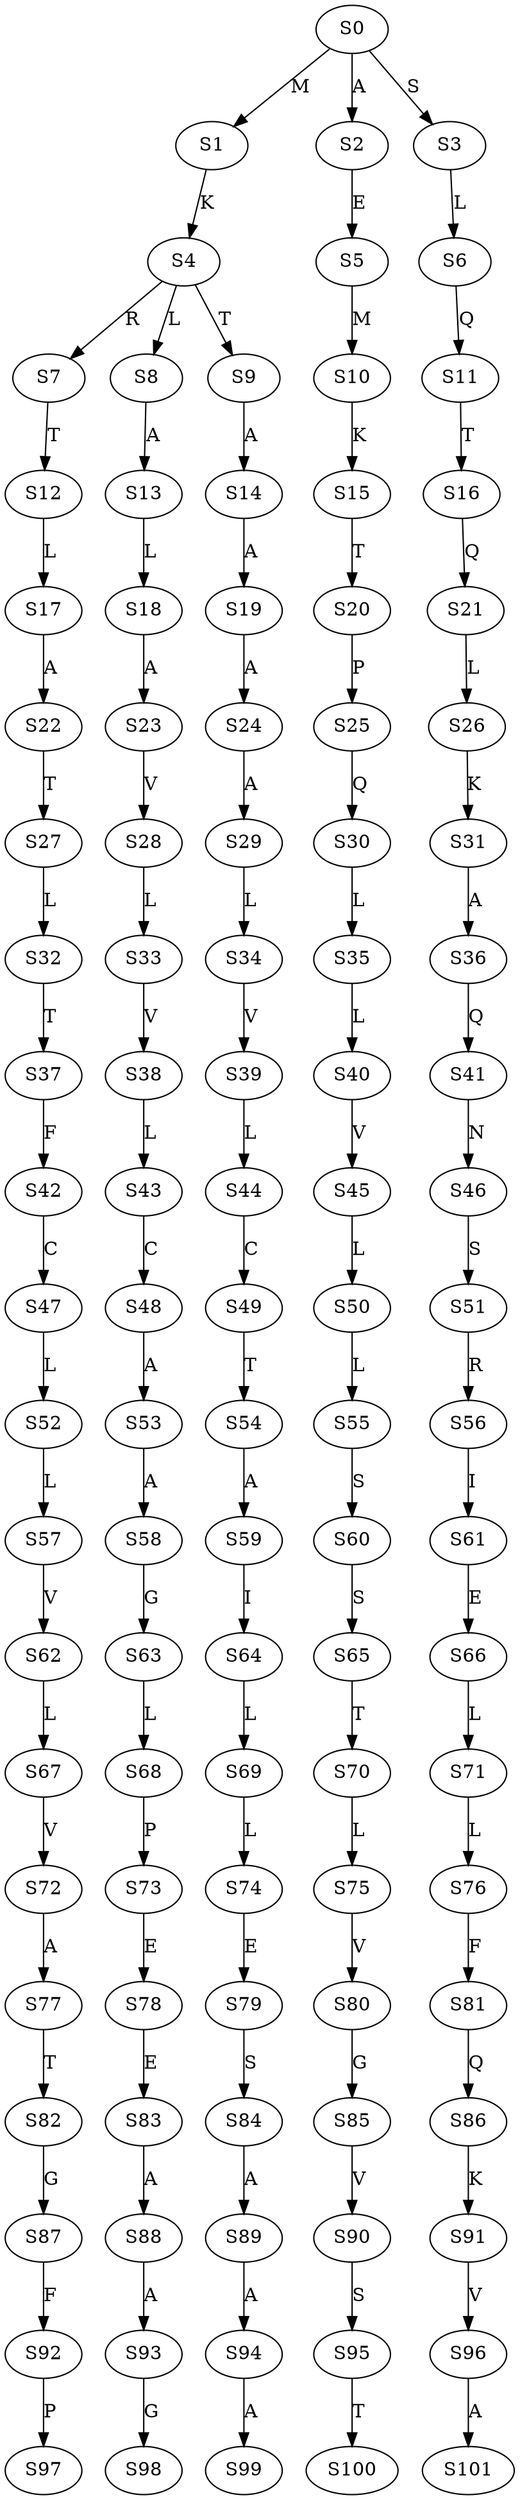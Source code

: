 strict digraph  {
	S0 -> S1 [ label = M ];
	S0 -> S2 [ label = A ];
	S0 -> S3 [ label = S ];
	S1 -> S4 [ label = K ];
	S2 -> S5 [ label = E ];
	S3 -> S6 [ label = L ];
	S4 -> S7 [ label = R ];
	S4 -> S8 [ label = L ];
	S4 -> S9 [ label = T ];
	S5 -> S10 [ label = M ];
	S6 -> S11 [ label = Q ];
	S7 -> S12 [ label = T ];
	S8 -> S13 [ label = A ];
	S9 -> S14 [ label = A ];
	S10 -> S15 [ label = K ];
	S11 -> S16 [ label = T ];
	S12 -> S17 [ label = L ];
	S13 -> S18 [ label = L ];
	S14 -> S19 [ label = A ];
	S15 -> S20 [ label = T ];
	S16 -> S21 [ label = Q ];
	S17 -> S22 [ label = A ];
	S18 -> S23 [ label = A ];
	S19 -> S24 [ label = A ];
	S20 -> S25 [ label = P ];
	S21 -> S26 [ label = L ];
	S22 -> S27 [ label = T ];
	S23 -> S28 [ label = V ];
	S24 -> S29 [ label = A ];
	S25 -> S30 [ label = Q ];
	S26 -> S31 [ label = K ];
	S27 -> S32 [ label = L ];
	S28 -> S33 [ label = L ];
	S29 -> S34 [ label = L ];
	S30 -> S35 [ label = L ];
	S31 -> S36 [ label = A ];
	S32 -> S37 [ label = T ];
	S33 -> S38 [ label = V ];
	S34 -> S39 [ label = V ];
	S35 -> S40 [ label = L ];
	S36 -> S41 [ label = Q ];
	S37 -> S42 [ label = F ];
	S38 -> S43 [ label = L ];
	S39 -> S44 [ label = L ];
	S40 -> S45 [ label = V ];
	S41 -> S46 [ label = N ];
	S42 -> S47 [ label = C ];
	S43 -> S48 [ label = C ];
	S44 -> S49 [ label = C ];
	S45 -> S50 [ label = L ];
	S46 -> S51 [ label = S ];
	S47 -> S52 [ label = L ];
	S48 -> S53 [ label = A ];
	S49 -> S54 [ label = T ];
	S50 -> S55 [ label = L ];
	S51 -> S56 [ label = R ];
	S52 -> S57 [ label = L ];
	S53 -> S58 [ label = A ];
	S54 -> S59 [ label = A ];
	S55 -> S60 [ label = S ];
	S56 -> S61 [ label = I ];
	S57 -> S62 [ label = V ];
	S58 -> S63 [ label = G ];
	S59 -> S64 [ label = I ];
	S60 -> S65 [ label = S ];
	S61 -> S66 [ label = E ];
	S62 -> S67 [ label = L ];
	S63 -> S68 [ label = L ];
	S64 -> S69 [ label = L ];
	S65 -> S70 [ label = T ];
	S66 -> S71 [ label = L ];
	S67 -> S72 [ label = V ];
	S68 -> S73 [ label = P ];
	S69 -> S74 [ label = L ];
	S70 -> S75 [ label = L ];
	S71 -> S76 [ label = L ];
	S72 -> S77 [ label = A ];
	S73 -> S78 [ label = E ];
	S74 -> S79 [ label = E ];
	S75 -> S80 [ label = V ];
	S76 -> S81 [ label = F ];
	S77 -> S82 [ label = T ];
	S78 -> S83 [ label = E ];
	S79 -> S84 [ label = S ];
	S80 -> S85 [ label = G ];
	S81 -> S86 [ label = Q ];
	S82 -> S87 [ label = G ];
	S83 -> S88 [ label = A ];
	S84 -> S89 [ label = A ];
	S85 -> S90 [ label = V ];
	S86 -> S91 [ label = K ];
	S87 -> S92 [ label = F ];
	S88 -> S93 [ label = A ];
	S89 -> S94 [ label = A ];
	S90 -> S95 [ label = S ];
	S91 -> S96 [ label = V ];
	S92 -> S97 [ label = P ];
	S93 -> S98 [ label = G ];
	S94 -> S99 [ label = A ];
	S95 -> S100 [ label = T ];
	S96 -> S101 [ label = A ];
}
